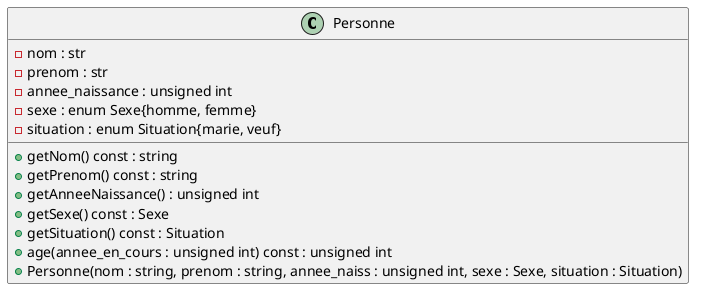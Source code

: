 // Exercice 23 : Diagramme UML de la classe Personne

@startuml

class Personne{
  - nom : str
  - prenom : str
  - annee_naissance : unsigned int
  - sexe : enum Sexe{homme, femme}
  - situation : enum Situation{marie, veuf}
  + getNom() const : string
  + getPrenom() const : string
  + getAnneeNaissance() : unsigned int
  + getSexe() const : Sexe
  + getSituation() const : Situation
  + age(annee_en_cours : unsigned int) const : unsigned int
  + Personne(nom : string, prenom : string, annee_naiss : unsigned int, sexe : Sexe, situation : Situation)
}

@enduml
